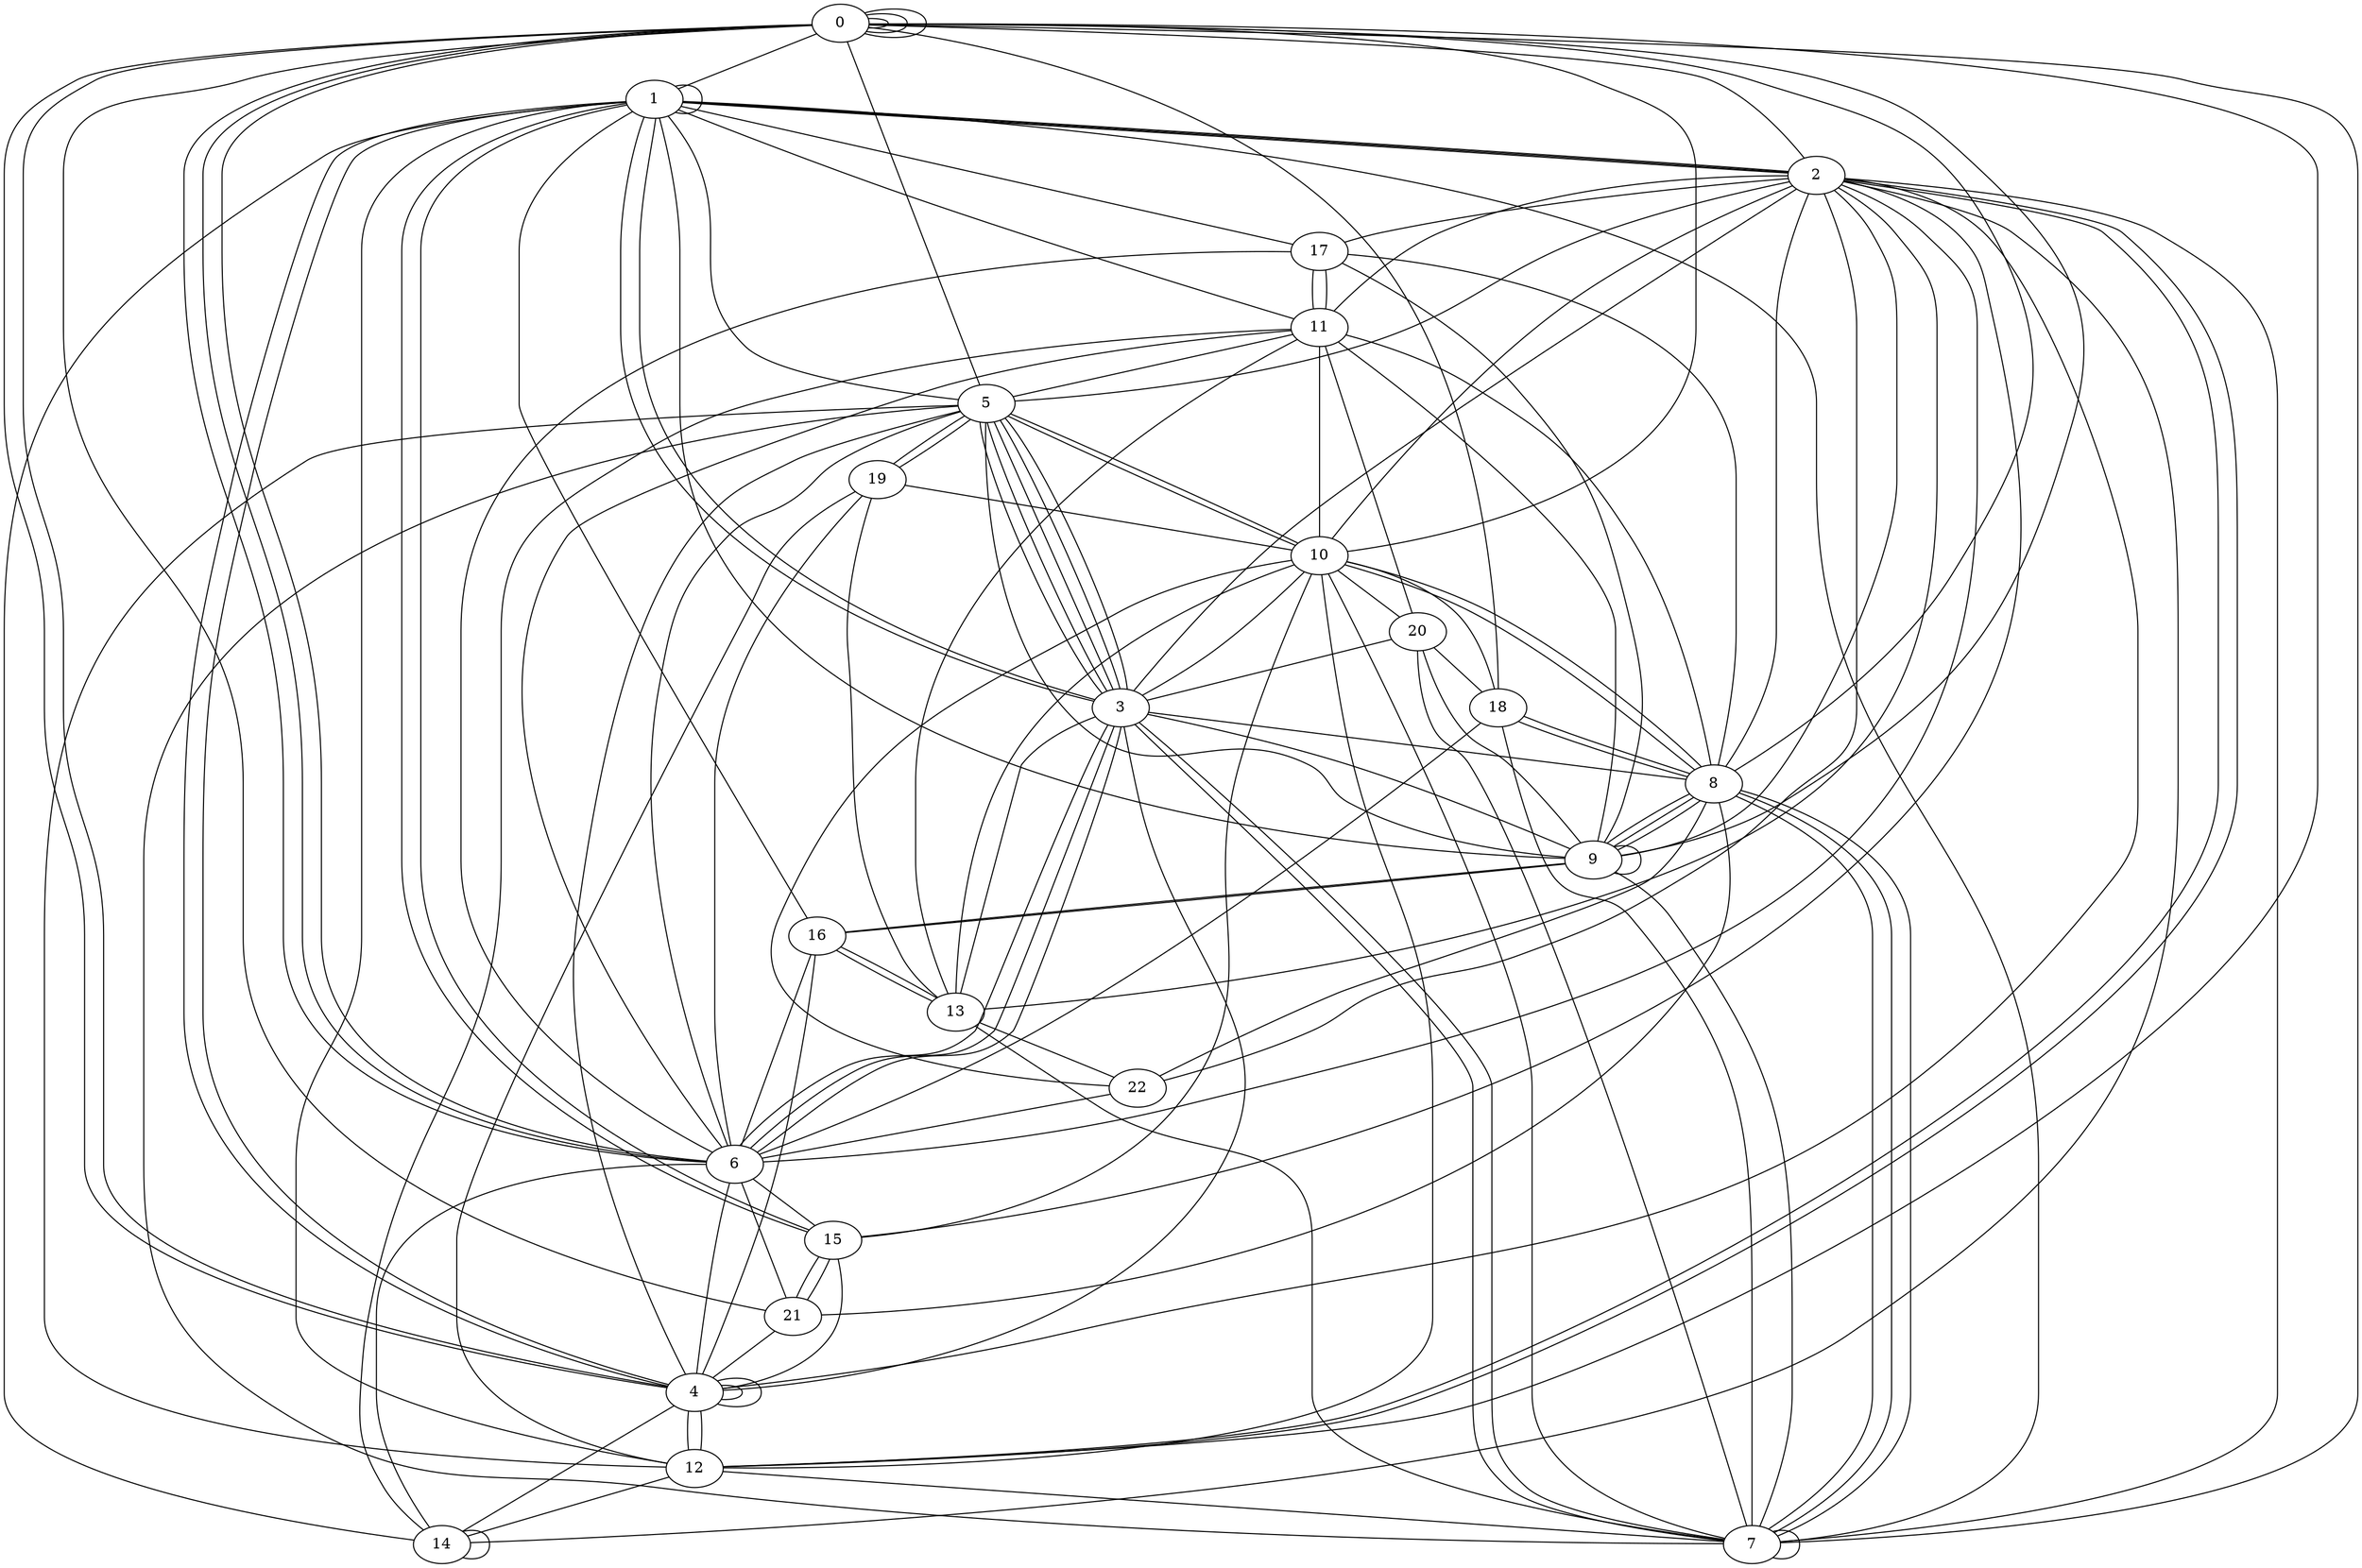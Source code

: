 graph G {
0;
1;
2;
3;
4;
5;
6;
7;
8;
9;
10;
11;
12;
13;
14;
15;
16;
17;
18;
19;
20;
21;
22;
0--0 ;
2--14 ;
6--4 ;
2--4 ;
7--2 ;
16--13 ;
15--10 ;
1--16 ;
10--2 ;
4--15 ;
10--13 ;
11--5 ;
12--1 ;
11--10 ;
1--15 ;
5--19 ;
2--1 ;
18--6 ;
2--6 ;
1--7 ;
0--12 ;
21--0 ;
19--10 ;
11--17 ;
20--3 ;
6--17 ;
8--9 ;
14--1 ;
8--21 ;
9--5 ;
2--17 ;
18--8 ;
6--11 ;
16--9 ;
0--0 ;
8--17 ;
5--3 ;
14--6 ;
10--7 ;
9--9 ;
7--3 ;
0--10 ;
2--9 ;
13--7 ;
13--16 ;
2--11 ;
3--5 ;
5--10 ;
7--8 ;
10--5 ;
0--6 ;
6--0 ;
3--5 ;
3--1 ;
15--1 ;
0--1 ;
2--3 ;
18--7 ;
13--2 ;
1--9 ;
0--8 ;
8--22 ;
8--11 ;
4--0 ;
2--15 ;
10--12 ;
8--2 ;
17--1 ;
9--17 ;
3--6 ;
10--18 ;
1--1 ;
14--14 ;
3--8 ;
19--13 ;
16--6 ;
2--1 ;
21--6 ;
9--16 ;
2--0 ;
11--20 ;
2--12 ;
3--10 ;
12--5 ;
6--3 ;
9--3 ;
6--15 ;
13--3 ;
4--12 ;
14--11 ;
8--7 ;
4--1 ;
7--20 ;
12--4 ;
4--4 ;
3--5 ;
21--15 ;
1--2 ;
6--5 ;
22--6 ;
20--18 ;
0--9 ;
8--7 ;
4--14 ;
5--2 ;
3--1 ;
0--5 ;
1--11 ;
3--4 ;
12--14 ;
4--5 ;
15--21 ;
10--8 ;
5--3 ;
2--12 ;
22--10 ;
0--6 ;
6--19 ;
9--7 ;
8--9 ;
0--0 ;
16--4 ;
4--4 ;
4--0 ;
17--11 ;
4--1 ;
5--19 ;
6--3 ;
10--20 ;
22--2 ;
7--7 ;
13--11 ;
12--7 ;
9--8 ;
11--9 ;
18--8 ;
9--20 ;
7--0 ;
5--1 ;
10--8 ;
21--4 ;
7--5 ;
19--12 ;
3--7 ;
18--0 ;
13--22 ;
}
